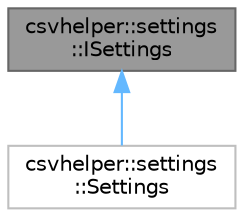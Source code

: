 digraph "csvhelper::settings::ISettings"
{
 // LATEX_PDF_SIZE
  bgcolor="transparent";
  edge [fontname=Helvetica,fontsize=10,labelfontname=Helvetica,labelfontsize=10];
  node [fontname=Helvetica,fontsize=10,shape=box,height=0.2,width=0.4];
  Node1 [id="Node000001",label="csvhelper::settings\l::ISettings",height=0.2,width=0.4,color="gray40", fillcolor="grey60", style="filled", fontcolor="black",tooltip="Interface for Settings class."];
  Node1 -> Node2 [id="edge1_Node000001_Node000002",dir="back",color="steelblue1",style="solid",tooltip=" "];
  Node2 [id="Node000002",label="csvhelper::settings\l::Settings",height=0.2,width=0.4,color="grey75", fillcolor="white", style="filled",URL="$classcsvhelper_1_1settings_1_1_settings.html",tooltip=" "];
}
